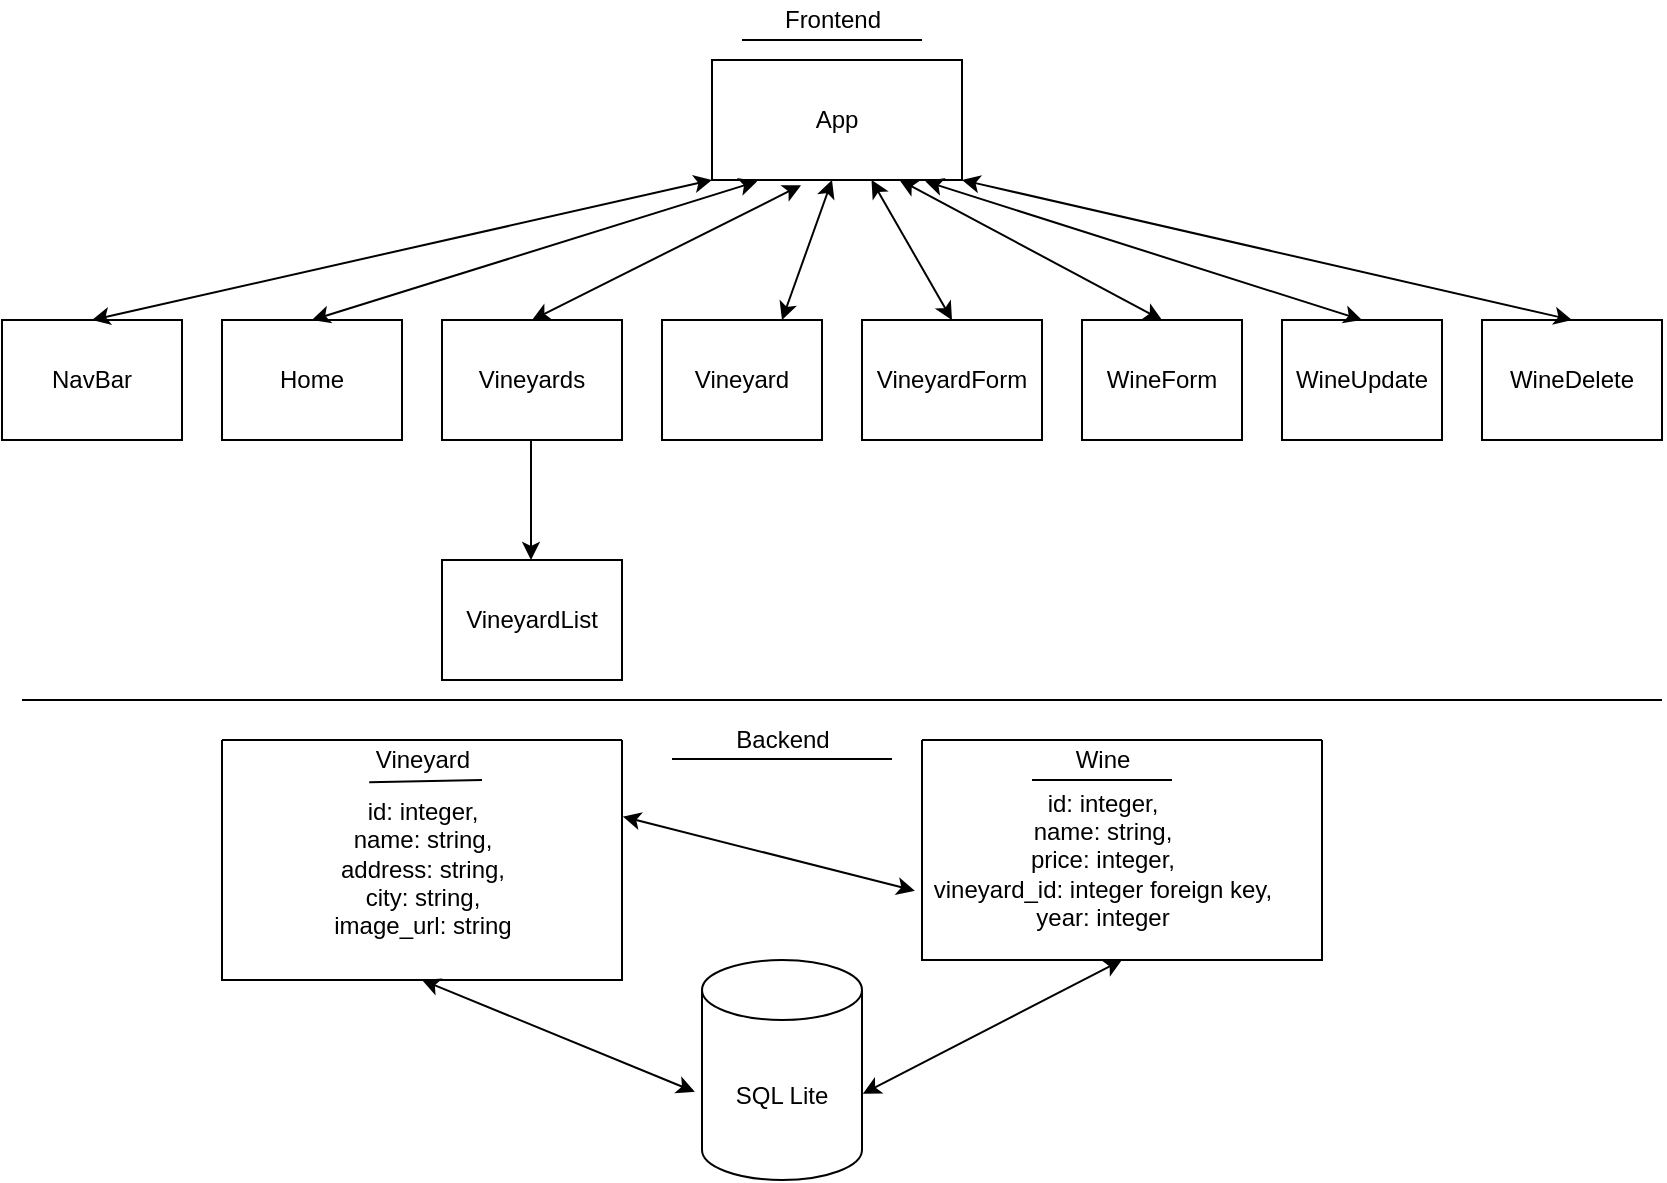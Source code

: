 <mxfile>
    <diagram id="g2H9W9cxjtVUktbh3e4G" name="Page-1">
        <mxGraphModel dx="745" dy="638" grid="1" gridSize="10" guides="1" tooltips="1" connect="1" arrows="1" fold="1" page="1" pageScale="1" pageWidth="850" pageHeight="1100" math="0" shadow="0">
            <root>
                <mxCell id="0"/>
                <mxCell id="1" parent="0"/>
                <mxCell id="2" value="App" style="rounded=0;whiteSpace=wrap;html=1;" vertex="1" parent="1">
                    <mxGeometry x="365" y="80" width="125" height="60" as="geometry"/>
                </mxCell>
                <mxCell id="3" value="NavBar" style="rounded=0;whiteSpace=wrap;html=1;" vertex="1" parent="1">
                    <mxGeometry x="10" y="210" width="90" height="60" as="geometry"/>
                </mxCell>
                <mxCell id="4" value="Home" style="rounded=0;whiteSpace=wrap;html=1;" vertex="1" parent="1">
                    <mxGeometry x="120" y="210" width="90" height="60" as="geometry"/>
                </mxCell>
                <mxCell id="5" value="Vineyards" style="rounded=0;whiteSpace=wrap;html=1;" vertex="1" parent="1">
                    <mxGeometry x="230" y="210" width="90" height="60" as="geometry"/>
                </mxCell>
                <mxCell id="6" value="Vineyard" style="rounded=0;whiteSpace=wrap;html=1;" vertex="1" parent="1">
                    <mxGeometry x="340" y="210" width="80" height="60" as="geometry"/>
                </mxCell>
                <mxCell id="7" value="VineyardForm" style="rounded=0;whiteSpace=wrap;html=1;" vertex="1" parent="1">
                    <mxGeometry x="440" y="210" width="90" height="60" as="geometry"/>
                </mxCell>
                <mxCell id="8" value="WineForm" style="rounded=0;whiteSpace=wrap;html=1;" vertex="1" parent="1">
                    <mxGeometry x="550" y="210" width="80" height="60" as="geometry"/>
                </mxCell>
                <mxCell id="9" value="WineUpdate" style="rounded=0;whiteSpace=wrap;html=1;" vertex="1" parent="1">
                    <mxGeometry x="650" y="210" width="80" height="60" as="geometry"/>
                </mxCell>
                <mxCell id="10" value="WineDelete" style="rounded=0;whiteSpace=wrap;html=1;" vertex="1" parent="1">
                    <mxGeometry x="750" y="210" width="90" height="60" as="geometry"/>
                </mxCell>
                <mxCell id="11" value="VineyardList" style="rounded=0;whiteSpace=wrap;html=1;" vertex="1" parent="1">
                    <mxGeometry x="230" y="330" width="90" height="60" as="geometry"/>
                </mxCell>
                <mxCell id="12" value="" style="endArrow=classic;html=1;" edge="1" parent="1">
                    <mxGeometry width="50" height="50" relative="1" as="geometry">
                        <mxPoint x="274.5" y="270" as="sourcePoint"/>
                        <mxPoint x="274.5" y="330" as="targetPoint"/>
                        <Array as="points"/>
                    </mxGeometry>
                </mxCell>
                <mxCell id="13" value="" style="endArrow=classic;startArrow=classic;html=1;exitX=0.5;exitY=0;exitDx=0;exitDy=0;" edge="1" parent="1" source="7" target="2">
                    <mxGeometry width="50" height="50" relative="1" as="geometry">
                        <mxPoint x="500" y="350" as="sourcePoint"/>
                        <mxPoint x="530" y="290" as="targetPoint"/>
                        <Array as="points"/>
                    </mxGeometry>
                </mxCell>
                <mxCell id="14" value="" style="endArrow=classic;startArrow=classic;html=1;exitX=0.75;exitY=0;exitDx=0;exitDy=0;" edge="1" parent="1" source="6">
                    <mxGeometry width="50" height="50" relative="1" as="geometry">
                        <mxPoint x="375" y="190" as="sourcePoint"/>
                        <mxPoint x="425" y="140" as="targetPoint"/>
                    </mxGeometry>
                </mxCell>
                <mxCell id="15" value="" style="endArrow=classic;startArrow=classic;html=1;entryX=0.356;entryY=1.044;entryDx=0;entryDy=0;entryPerimeter=0;exitX=0.5;exitY=0;exitDx=0;exitDy=0;" edge="1" parent="1" source="5" target="2">
                    <mxGeometry width="50" height="50" relative="1" as="geometry">
                        <mxPoint x="500" y="350" as="sourcePoint"/>
                        <mxPoint x="550" y="300" as="targetPoint"/>
                    </mxGeometry>
                </mxCell>
                <mxCell id="16" value="" style="endArrow=classic;startArrow=classic;html=1;entryX=0.181;entryY=1.011;entryDx=0;entryDy=0;entryPerimeter=0;exitX=0.5;exitY=0;exitDx=0;exitDy=0;" edge="1" parent="1" source="4" target="2">
                    <mxGeometry width="50" height="50" relative="1" as="geometry">
                        <mxPoint x="500" y="350" as="sourcePoint"/>
                        <mxPoint x="550" y="300" as="targetPoint"/>
                    </mxGeometry>
                </mxCell>
                <mxCell id="17" value="" style="endArrow=classic;startArrow=classic;html=1;entryX=0;entryY=1;entryDx=0;entryDy=0;exitX=0.5;exitY=0;exitDx=0;exitDy=0;" edge="1" parent="1" source="3" target="2">
                    <mxGeometry width="50" height="50" relative="1" as="geometry">
                        <mxPoint x="500" y="350" as="sourcePoint"/>
                        <mxPoint x="550" y="300" as="targetPoint"/>
                    </mxGeometry>
                </mxCell>
                <mxCell id="18" value="" style="endArrow=classic;startArrow=classic;html=1;entryX=0.75;entryY=1;entryDx=0;entryDy=0;exitX=0.5;exitY=0;exitDx=0;exitDy=0;" edge="1" parent="1" source="8" target="2">
                    <mxGeometry width="50" height="50" relative="1" as="geometry">
                        <mxPoint x="500" y="350" as="sourcePoint"/>
                        <mxPoint x="550" y="300" as="targetPoint"/>
                    </mxGeometry>
                </mxCell>
                <mxCell id="19" value="" style="endArrow=classic;startArrow=classic;html=1;entryX=0.853;entryY=1.011;entryDx=0;entryDy=0;entryPerimeter=0;exitX=0.5;exitY=0;exitDx=0;exitDy=0;" edge="1" parent="1" source="9" target="2">
                    <mxGeometry width="50" height="50" relative="1" as="geometry">
                        <mxPoint x="500" y="350" as="sourcePoint"/>
                        <mxPoint x="550" y="300" as="targetPoint"/>
                    </mxGeometry>
                </mxCell>
                <mxCell id="20" value="" style="endArrow=classic;startArrow=classic;html=1;entryX=1;entryY=1;entryDx=0;entryDy=0;exitX=0.5;exitY=0;exitDx=0;exitDy=0;" edge="1" parent="1" source="10" target="2">
                    <mxGeometry width="50" height="50" relative="1" as="geometry">
                        <mxPoint x="500" y="350" as="sourcePoint"/>
                        <mxPoint x="550" y="300" as="targetPoint"/>
                    </mxGeometry>
                </mxCell>
                <mxCell id="34" value="" style="swimlane;startSize=0;" vertex="1" parent="1">
                    <mxGeometry x="120" y="420" width="200" height="120" as="geometry"/>
                </mxCell>
                <mxCell id="42" value="&lt;br&gt;&lt;br&gt;id: integer,&lt;br&gt;name: string,&lt;br&gt;address: string,&lt;br&gt;city: string,&lt;br&gt;image_url: string" style="text;html=1;align=center;verticalAlign=middle;resizable=0;points=[];autosize=1;strokeColor=none;fillColor=none;" vertex="1" parent="34">
                    <mxGeometry x="50" width="100" height="100" as="geometry"/>
                </mxCell>
                <mxCell id="37" value="Vineyard" style="text;html=1;align=center;verticalAlign=middle;resizable=0;points=[];autosize=1;strokeColor=none;fillColor=none;" vertex="1" parent="1">
                    <mxGeometry x="190" y="420" width="60" height="20" as="geometry"/>
                </mxCell>
                <mxCell id="39" value="" style="endArrow=none;html=1;exitX=0.06;exitY=1.054;exitDx=0;exitDy=0;exitPerimeter=0;" edge="1" parent="1" source="37">
                    <mxGeometry width="50" height="50" relative="1" as="geometry">
                        <mxPoint x="205" y="440" as="sourcePoint"/>
                        <mxPoint x="250" y="440" as="targetPoint"/>
                        <Array as="points"/>
                    </mxGeometry>
                </mxCell>
                <mxCell id="45" value="SQL Lite" style="shape=cylinder3;whiteSpace=wrap;html=1;boundedLbl=1;backgroundOutline=1;size=15;" vertex="1" parent="1">
                    <mxGeometry x="360" y="530" width="80" height="110" as="geometry"/>
                </mxCell>
                <mxCell id="49" value="" style="swimlane;startSize=0;" vertex="1" parent="1">
                    <mxGeometry x="470" y="420" width="200" height="110" as="geometry"/>
                </mxCell>
                <mxCell id="50" value="Wine" style="text;html=1;align=center;verticalAlign=middle;resizable=0;points=[];autosize=1;strokeColor=none;fillColor=none;" vertex="1" parent="49">
                    <mxGeometry x="70" width="40" height="20" as="geometry"/>
                </mxCell>
                <mxCell id="52" value="" style="endArrow=none;html=1;" edge="1" parent="49">
                    <mxGeometry width="50" height="50" relative="1" as="geometry">
                        <mxPoint x="55" y="20" as="sourcePoint"/>
                        <mxPoint x="125" y="20" as="targetPoint"/>
                        <Array as="points">
                            <mxPoint x="55" y="20"/>
                        </Array>
                    </mxGeometry>
                </mxCell>
                <mxCell id="53" value="id: integer,&lt;br&gt;name: string,&lt;br&gt;price: integer,&lt;br&gt;vineyard_id: integer foreign key,&lt;br&gt;year: integer" style="text;html=1;align=center;verticalAlign=middle;resizable=0;points=[];autosize=1;strokeColor=none;fillColor=none;" vertex="1" parent="49">
                    <mxGeometry y="20" width="180" height="80" as="geometry"/>
                </mxCell>
                <mxCell id="56" value="" style="endArrow=classic;startArrow=classic;html=1;entryX=-0.018;entryY=0.685;entryDx=0;entryDy=0;entryPerimeter=0;exitX=1.002;exitY=0.319;exitDx=0;exitDy=0;exitPerimeter=0;" edge="1" parent="1" source="34" target="49">
                    <mxGeometry width="50" height="50" relative="1" as="geometry">
                        <mxPoint x="460" y="290" as="sourcePoint"/>
                        <mxPoint x="615" y="290" as="targetPoint"/>
                        <Array as="points"/>
                    </mxGeometry>
                </mxCell>
                <mxCell id="57" value="" style="endArrow=none;html=1;" edge="1" parent="1">
                    <mxGeometry width="50" height="50" relative="1" as="geometry">
                        <mxPoint x="345" y="429.5" as="sourcePoint"/>
                        <mxPoint x="455" y="429.5" as="targetPoint"/>
                    </mxGeometry>
                </mxCell>
                <mxCell id="58" value="&amp;nbsp; &amp;nbsp; &amp;nbsp; &amp;nbsp; &amp;nbsp; &amp;nbsp; &amp;nbsp; &amp;nbsp; &amp;nbsp; Backend" style="text;html=1;align=center;verticalAlign=middle;resizable=0;points=[];autosize=1;strokeColor=none;fillColor=none;" vertex="1" parent="1">
                    <mxGeometry x="310" y="410" width="120" height="20" as="geometry"/>
                </mxCell>
                <mxCell id="59" value="" style="endArrow=classic;startArrow=classic;html=1;entryX=0.5;entryY=1;entryDx=0;entryDy=0;exitX=-0.045;exitY=0.599;exitDx=0;exitDy=0;exitPerimeter=0;" edge="1" parent="1" source="45" target="34">
                    <mxGeometry width="50" height="50" relative="1" as="geometry">
                        <mxPoint x="450" y="410" as="sourcePoint"/>
                        <mxPoint x="500" y="360" as="targetPoint"/>
                    </mxGeometry>
                </mxCell>
                <mxCell id="60" value="" style="endArrow=classic;startArrow=classic;html=1;entryX=0.5;entryY=1;entryDx=0;entryDy=0;exitX=1.005;exitY=0.608;exitDx=0;exitDy=0;exitPerimeter=0;" edge="1" parent="1" source="45" target="49">
                    <mxGeometry width="50" height="50" relative="1" as="geometry">
                        <mxPoint x="450" y="410" as="sourcePoint"/>
                        <mxPoint x="500" y="360" as="targetPoint"/>
                    </mxGeometry>
                </mxCell>
                <mxCell id="61" value="Frontend" style="text;html=1;align=center;verticalAlign=middle;resizable=0;points=[];autosize=1;strokeColor=none;fillColor=none;" vertex="1" parent="1">
                    <mxGeometry x="395" y="50" width="60" height="20" as="geometry"/>
                </mxCell>
                <mxCell id="62" value="" style="endArrow=none;html=1;" edge="1" parent="1">
                    <mxGeometry width="50" height="50" relative="1" as="geometry">
                        <mxPoint x="380" y="70" as="sourcePoint"/>
                        <mxPoint x="470" y="70" as="targetPoint"/>
                    </mxGeometry>
                </mxCell>
                <mxCell id="63" value="" style="endArrow=none;html=1;" edge="1" parent="1">
                    <mxGeometry width="50" height="50" relative="1" as="geometry">
                        <mxPoint x="20" y="400" as="sourcePoint"/>
                        <mxPoint x="840" y="400" as="targetPoint"/>
                    </mxGeometry>
                </mxCell>
            </root>
        </mxGraphModel>
    </diagram>
</mxfile>